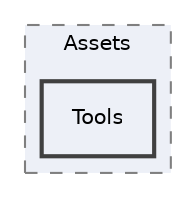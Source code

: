 digraph "C:/Users/Guille/LatticeAssembly/Assets/Tools"
{
 // LATEX_PDF_SIZE
  edge [fontname="Helvetica",fontsize="10",labelfontname="Helvetica",labelfontsize="10"];
  node [fontname="Helvetica",fontsize="10",shape=record];
  compound=true
  subgraph clusterdir_8bc20651c52d64f68a2ad1811463e540 {
    graph [ bgcolor="#edf0f7", pencolor="grey50", style="filled,dashed,", label="Assets", fontname="Helvetica", fontsize="10", URL="dir_8bc20651c52d64f68a2ad1811463e540.html"]
  dir_270c48e70a31856f24ca886acafff528 [shape=box, label="Tools", style="filled,bold,", fillcolor="#edf0f7", color="grey25", URL="dir_270c48e70a31856f24ca886acafff528.html"];
  }
}
